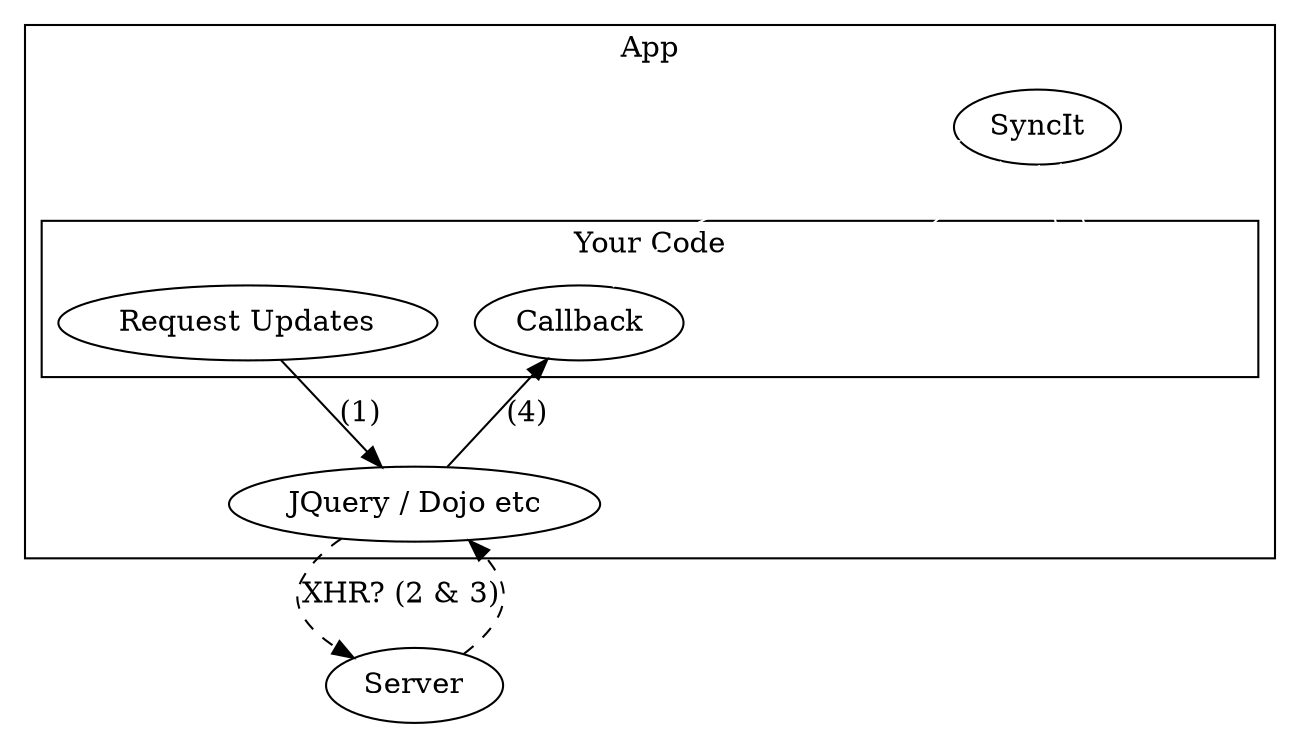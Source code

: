 digraph a { 
	subgraph clusteryourcode {
		label = "App"
		subgraph clustersapp {
			label = "Your Code"
			App [label="Request Updates", rank=1];
			JLibCallback [label=Callback]
			SyncItCallback [label=Callback, fontcolor=white, color=white];
			SyncItEventHandler [label="Fed listener", fontcolor=white, color=white];
		}
		JLib [label="JQuery / Dojo etc"];
		SyncIt;
	}
	App -> JLib [label="(1)"];
	JLib -> Server [style=dashed, label="XHR? (2 & 3)"]; 
	Server -> JLib [style=dashed]; 
	JLib -> JLibCallback [label="(4)"];
	JLibCallback -> SyncIt [fontcolor=white, color=white];
	SyncIt -> SyncItCallback [fontcolor=white, color=white];
	SyncIt -> SyncItEventHandler [fontcolor=white, color=white];
	SyncIt -> SyncItEventHandler [fontcolor=white, color=white];
}

